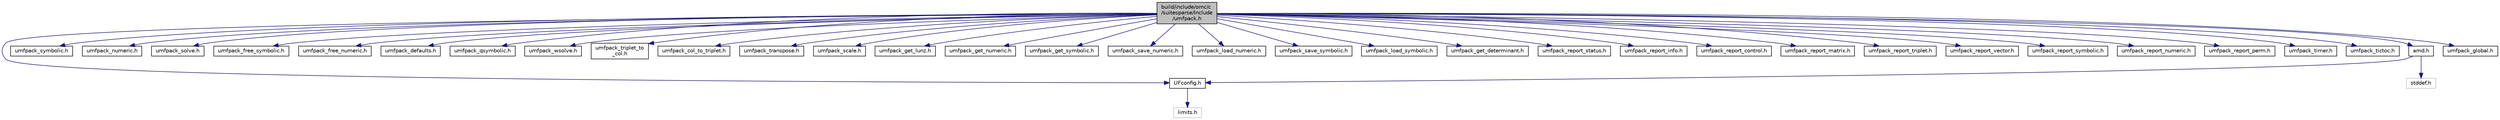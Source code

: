 digraph "build/include/omc/c/suitesparse/Include/umfpack.h"
{
  edge [fontname="Helvetica",fontsize="10",labelfontname="Helvetica",labelfontsize="10"];
  node [fontname="Helvetica",fontsize="10",shape=record];
  Node0 [label="build/include/omc/c\l/suitesparse/Include\l/umfpack.h",height=0.2,width=0.4,color="black", fillcolor="grey75", style="filled", fontcolor="black"];
  Node0 -> Node1 [color="midnightblue",fontsize="10",style="solid",fontname="Helvetica"];
  Node1 [label="UFconfig.h",height=0.2,width=0.4,color="black", fillcolor="white", style="filled",URL="$d3/daa/build_2include_2omc_2c_2suitesparse_2_include_2_u_fconfig_8h.html"];
  Node1 -> Node2 [color="midnightblue",fontsize="10",style="solid",fontname="Helvetica"];
  Node2 [label="limits.h",height=0.2,width=0.4,color="grey75", fillcolor="white", style="filled"];
  Node0 -> Node3 [color="midnightblue",fontsize="10",style="solid",fontname="Helvetica"];
  Node3 [label="umfpack_symbolic.h",height=0.2,width=0.4,color="black", fillcolor="white", style="filled",URL="$d7/dc6/build_2include_2omc_2c_2suitesparse_2_include_2umfpack__symbolic_8h.html"];
  Node0 -> Node4 [color="midnightblue",fontsize="10",style="solid",fontname="Helvetica"];
  Node4 [label="umfpack_numeric.h",height=0.2,width=0.4,color="black", fillcolor="white", style="filled",URL="$d5/d7d/build_2include_2omc_2c_2suitesparse_2_include_2umfpack__numeric_8h.html"];
  Node0 -> Node5 [color="midnightblue",fontsize="10",style="solid",fontname="Helvetica"];
  Node5 [label="umfpack_solve.h",height=0.2,width=0.4,color="black", fillcolor="white", style="filled",URL="$d5/d50/build_2include_2omc_2c_2suitesparse_2_include_2umfpack__solve_8h.html"];
  Node0 -> Node6 [color="midnightblue",fontsize="10",style="solid",fontname="Helvetica"];
  Node6 [label="umfpack_free_symbolic.h",height=0.2,width=0.4,color="black", fillcolor="white", style="filled",URL="$d7/d6e/build_2include_2omc_2c_2suitesparse_2_include_2umfpack__free__symbolic_8h.html"];
  Node0 -> Node7 [color="midnightblue",fontsize="10",style="solid",fontname="Helvetica"];
  Node7 [label="umfpack_free_numeric.h",height=0.2,width=0.4,color="black", fillcolor="white", style="filled",URL="$d0/d4e/build_2include_2omc_2c_2suitesparse_2_include_2umfpack__free__numeric_8h.html"];
  Node0 -> Node8 [color="midnightblue",fontsize="10",style="solid",fontname="Helvetica"];
  Node8 [label="umfpack_defaults.h",height=0.2,width=0.4,color="black", fillcolor="white", style="filled",URL="$d9/df6/build_2include_2omc_2c_2suitesparse_2_include_2umfpack__defaults_8h.html"];
  Node0 -> Node9 [color="midnightblue",fontsize="10",style="solid",fontname="Helvetica"];
  Node9 [label="umfpack_qsymbolic.h",height=0.2,width=0.4,color="black", fillcolor="white", style="filled",URL="$d1/df8/build_2include_2omc_2c_2suitesparse_2_include_2umfpack__qsymbolic_8h.html"];
  Node0 -> Node10 [color="midnightblue",fontsize="10",style="solid",fontname="Helvetica"];
  Node10 [label="umfpack_wsolve.h",height=0.2,width=0.4,color="black", fillcolor="white", style="filled",URL="$dc/d84/build_2include_2omc_2c_2suitesparse_2_include_2umfpack__wsolve_8h.html"];
  Node0 -> Node11 [color="midnightblue",fontsize="10",style="solid",fontname="Helvetica"];
  Node11 [label="umfpack_triplet_to\l_col.h",height=0.2,width=0.4,color="black", fillcolor="white", style="filled",URL="$d6/dac/build_2include_2omc_2c_2suitesparse_2_include_2umfpack__triplet__to__col_8h.html"];
  Node0 -> Node12 [color="midnightblue",fontsize="10",style="solid",fontname="Helvetica"];
  Node12 [label="umfpack_col_to_triplet.h",height=0.2,width=0.4,color="black", fillcolor="white", style="filled",URL="$d4/dd1/build_2include_2omc_2c_2suitesparse_2_include_2umfpack__col__to__triplet_8h.html"];
  Node0 -> Node13 [color="midnightblue",fontsize="10",style="solid",fontname="Helvetica"];
  Node13 [label="umfpack_transpose.h",height=0.2,width=0.4,color="black", fillcolor="white", style="filled",URL="$dc/d8d/build_2include_2omc_2c_2suitesparse_2_include_2umfpack__transpose_8h.html"];
  Node0 -> Node14 [color="midnightblue",fontsize="10",style="solid",fontname="Helvetica"];
  Node14 [label="umfpack_scale.h",height=0.2,width=0.4,color="black", fillcolor="white", style="filled",URL="$d0/d03/build_2include_2omc_2c_2suitesparse_2_include_2umfpack__scale_8h.html"];
  Node0 -> Node15 [color="midnightblue",fontsize="10",style="solid",fontname="Helvetica"];
  Node15 [label="umfpack_get_lunz.h",height=0.2,width=0.4,color="black", fillcolor="white", style="filled",URL="$d5/dd2/build_2include_2omc_2c_2suitesparse_2_include_2umfpack__get__lunz_8h.html"];
  Node0 -> Node16 [color="midnightblue",fontsize="10",style="solid",fontname="Helvetica"];
  Node16 [label="umfpack_get_numeric.h",height=0.2,width=0.4,color="black", fillcolor="white", style="filled",URL="$da/d70/build_2include_2omc_2c_2suitesparse_2_include_2umfpack__get__numeric_8h.html"];
  Node0 -> Node17 [color="midnightblue",fontsize="10",style="solid",fontname="Helvetica"];
  Node17 [label="umfpack_get_symbolic.h",height=0.2,width=0.4,color="black", fillcolor="white", style="filled",URL="$df/d94/build_2include_2omc_2c_2suitesparse_2_include_2umfpack__get__symbolic_8h.html"];
  Node0 -> Node18 [color="midnightblue",fontsize="10",style="solid",fontname="Helvetica"];
  Node18 [label="umfpack_save_numeric.h",height=0.2,width=0.4,color="black", fillcolor="white", style="filled",URL="$d4/d6d/build_2include_2omc_2c_2suitesparse_2_include_2umfpack__save__numeric_8h.html"];
  Node0 -> Node19 [color="midnightblue",fontsize="10",style="solid",fontname="Helvetica"];
  Node19 [label="umfpack_load_numeric.h",height=0.2,width=0.4,color="black", fillcolor="white", style="filled",URL="$d6/d67/build_2include_2omc_2c_2suitesparse_2_include_2umfpack__load__numeric_8h.html"];
  Node0 -> Node20 [color="midnightblue",fontsize="10",style="solid",fontname="Helvetica"];
  Node20 [label="umfpack_save_symbolic.h",height=0.2,width=0.4,color="black", fillcolor="white", style="filled",URL="$d2/d02/build_2include_2omc_2c_2suitesparse_2_include_2umfpack__save__symbolic_8h.html"];
  Node0 -> Node21 [color="midnightblue",fontsize="10",style="solid",fontname="Helvetica"];
  Node21 [label="umfpack_load_symbolic.h",height=0.2,width=0.4,color="black", fillcolor="white", style="filled",URL="$dd/d9f/build_2include_2omc_2c_2suitesparse_2_include_2umfpack__load__symbolic_8h.html"];
  Node0 -> Node22 [color="midnightblue",fontsize="10",style="solid",fontname="Helvetica"];
  Node22 [label="umfpack_get_determinant.h",height=0.2,width=0.4,color="black", fillcolor="white", style="filled",URL="$df/d45/build_2include_2omc_2c_2suitesparse_2_include_2umfpack__get__determinant_8h.html"];
  Node0 -> Node23 [color="midnightblue",fontsize="10",style="solid",fontname="Helvetica"];
  Node23 [label="umfpack_report_status.h",height=0.2,width=0.4,color="black", fillcolor="white", style="filled",URL="$d8/dc3/build_2include_2omc_2c_2suitesparse_2_include_2umfpack__report__status_8h.html"];
  Node0 -> Node24 [color="midnightblue",fontsize="10",style="solid",fontname="Helvetica"];
  Node24 [label="umfpack_report_info.h",height=0.2,width=0.4,color="black", fillcolor="white", style="filled",URL="$d4/dd8/build_2include_2omc_2c_2suitesparse_2_include_2umfpack__report__info_8h.html"];
  Node0 -> Node25 [color="midnightblue",fontsize="10",style="solid",fontname="Helvetica"];
  Node25 [label="umfpack_report_control.h",height=0.2,width=0.4,color="black", fillcolor="white", style="filled",URL="$da/d35/build_2include_2omc_2c_2suitesparse_2_include_2umfpack__report__control_8h.html"];
  Node0 -> Node26 [color="midnightblue",fontsize="10",style="solid",fontname="Helvetica"];
  Node26 [label="umfpack_report_matrix.h",height=0.2,width=0.4,color="black", fillcolor="white", style="filled",URL="$de/d50/build_2include_2omc_2c_2suitesparse_2_include_2umfpack__report__matrix_8h.html"];
  Node0 -> Node27 [color="midnightblue",fontsize="10",style="solid",fontname="Helvetica"];
  Node27 [label="umfpack_report_triplet.h",height=0.2,width=0.4,color="black", fillcolor="white", style="filled",URL="$db/d8c/build_2include_2omc_2c_2suitesparse_2_include_2umfpack__report__triplet_8h.html"];
  Node0 -> Node28 [color="midnightblue",fontsize="10",style="solid",fontname="Helvetica"];
  Node28 [label="umfpack_report_vector.h",height=0.2,width=0.4,color="black", fillcolor="white", style="filled",URL="$db/db3/build_2include_2omc_2c_2suitesparse_2_include_2umfpack__report__vector_8h.html"];
  Node0 -> Node29 [color="midnightblue",fontsize="10",style="solid",fontname="Helvetica"];
  Node29 [label="umfpack_report_symbolic.h",height=0.2,width=0.4,color="black", fillcolor="white", style="filled",URL="$d8/d16/build_2include_2omc_2c_2suitesparse_2_include_2umfpack__report__symbolic_8h.html"];
  Node0 -> Node30 [color="midnightblue",fontsize="10",style="solid",fontname="Helvetica"];
  Node30 [label="umfpack_report_numeric.h",height=0.2,width=0.4,color="black", fillcolor="white", style="filled",URL="$d1/dbd/build_2include_2omc_2c_2suitesparse_2_include_2umfpack__report__numeric_8h.html"];
  Node0 -> Node31 [color="midnightblue",fontsize="10",style="solid",fontname="Helvetica"];
  Node31 [label="umfpack_report_perm.h",height=0.2,width=0.4,color="black", fillcolor="white", style="filled",URL="$da/d1b/build_2include_2omc_2c_2suitesparse_2_include_2umfpack__report__perm_8h.html"];
  Node0 -> Node32 [color="midnightblue",fontsize="10",style="solid",fontname="Helvetica"];
  Node32 [label="umfpack_timer.h",height=0.2,width=0.4,color="black", fillcolor="white", style="filled",URL="$d4/ddf/build_2include_2omc_2c_2suitesparse_2_include_2umfpack__timer_8h.html"];
  Node0 -> Node33 [color="midnightblue",fontsize="10",style="solid",fontname="Helvetica"];
  Node33 [label="umfpack_tictoc.h",height=0.2,width=0.4,color="black", fillcolor="white", style="filled",URL="$db/d24/build_2include_2omc_2c_2suitesparse_2_include_2umfpack__tictoc_8h.html"];
  Node0 -> Node34 [color="midnightblue",fontsize="10",style="solid",fontname="Helvetica"];
  Node34 [label="amd.h",height=0.2,width=0.4,color="black", fillcolor="white", style="filled",URL="$de/d86/build_2include_2omc_2c_2suitesparse_2_include_2amd_8h.html"];
  Node34 -> Node35 [color="midnightblue",fontsize="10",style="solid",fontname="Helvetica"];
  Node35 [label="stddef.h",height=0.2,width=0.4,color="grey75", fillcolor="white", style="filled"];
  Node34 -> Node1 [color="midnightblue",fontsize="10",style="solid",fontname="Helvetica"];
  Node0 -> Node36 [color="midnightblue",fontsize="10",style="solid",fontname="Helvetica"];
  Node36 [label="umfpack_global.h",height=0.2,width=0.4,color="black", fillcolor="white", style="filled",URL="$df/d3d/build_2include_2omc_2c_2suitesparse_2_include_2umfpack__global_8h.html"];
}
